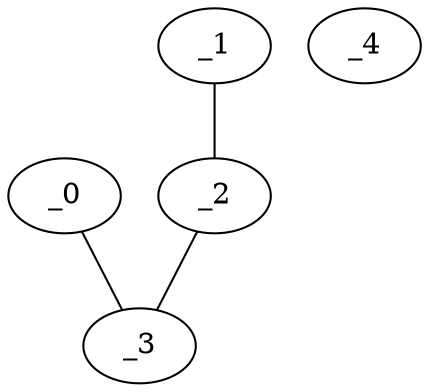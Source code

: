 graph EP1_0120 {
	_0	 [x="2.14655",
		y="2.7654"];
	_3	 [x="0.650581",
		y="2.79002"];
	_0 -- _3;
	_1	 [x="2.28592",
		y="0.640589"];
	_2	 [x="0.772651",
		y="0.630167"];
	_1 -- _2;
	_2 -- _3;
	_4	 [x="0.504716",
		y="1.83409"];
}
